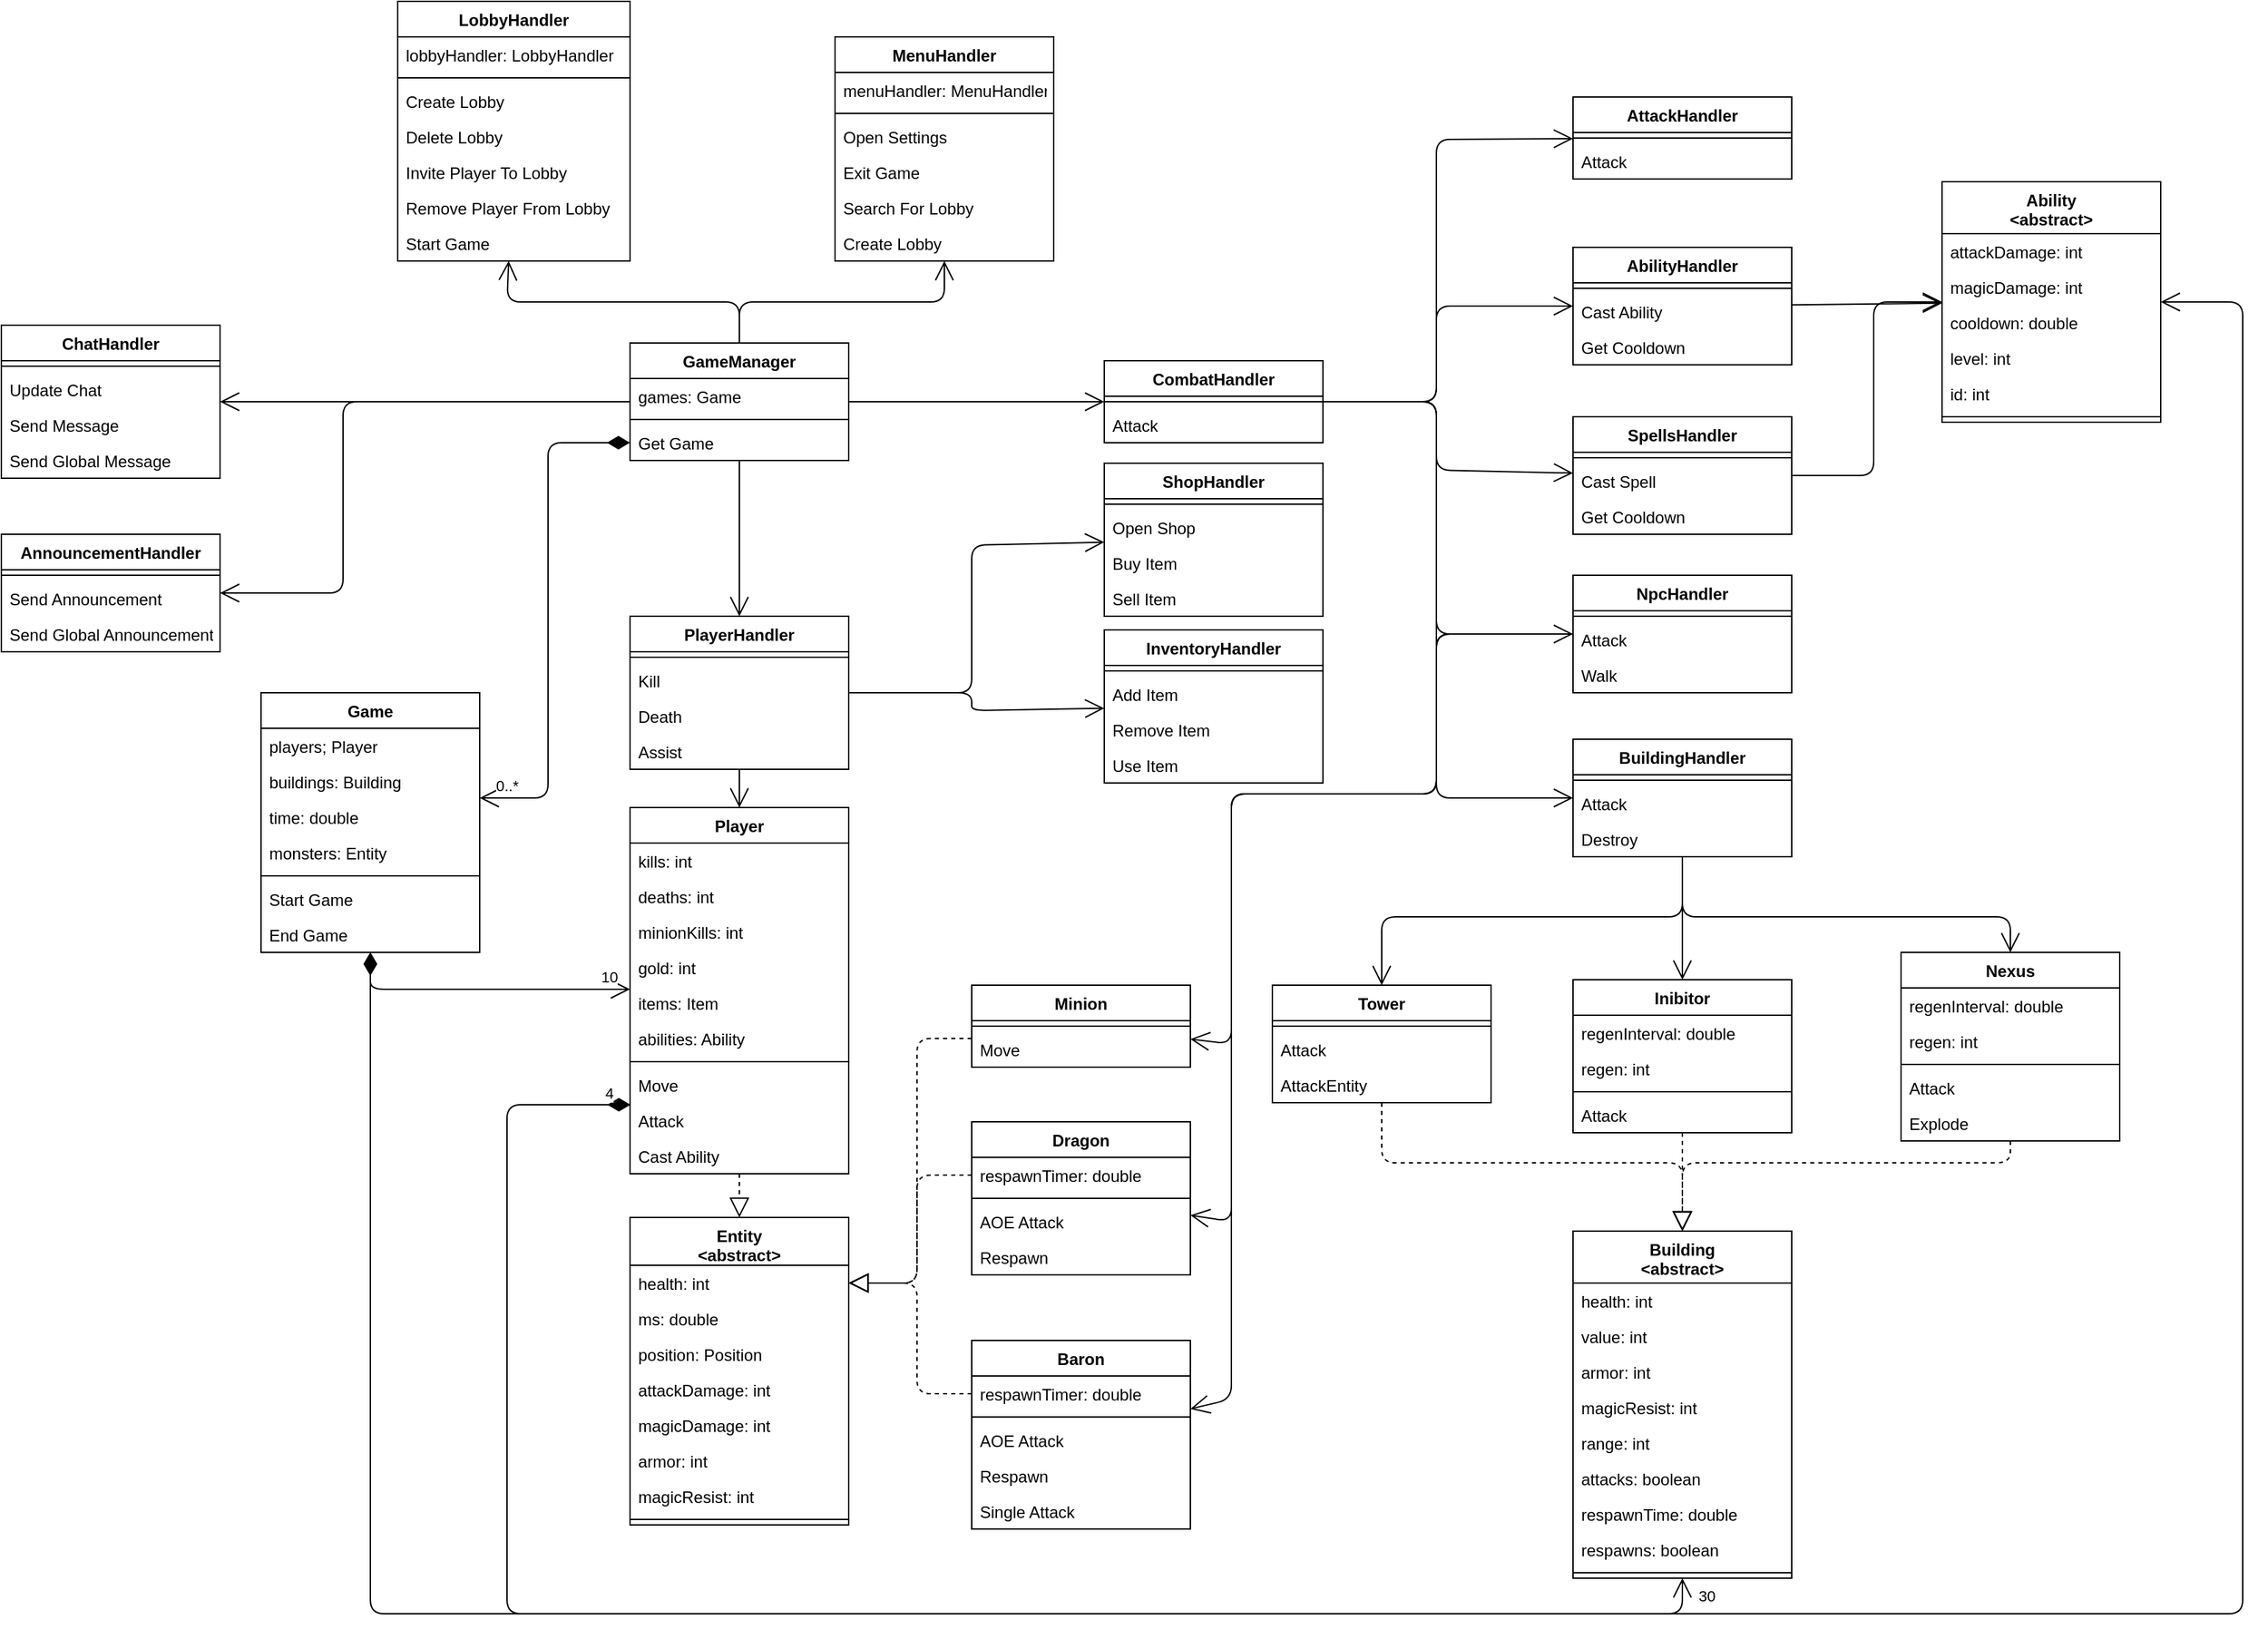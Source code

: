 <mxfile version="12.6.6" type="device"><diagram id="C5RBs43oDa-KdzZeNtuy" name="Page-1"><mxGraphModel dx="3201" dy="1134" grid="1" gridSize="10" guides="1" tooltips="1" connect="1" arrows="1" fold="1" page="1" pageScale="1" pageWidth="827" pageHeight="1169" math="0" shadow="0"><root><mxCell id="WIyWlLk6GJQsqaUBKTNV-0"/><mxCell id="WIyWlLk6GJQsqaUBKTNV-1" parent="WIyWlLk6GJQsqaUBKTNV-0"/><mxCell id="J7WDBluWr1MINAKMo-eq-5" value="ChatHandler" style="swimlane;fontStyle=1;align=center;verticalAlign=top;childLayout=stackLayout;horizontal=1;startSize=26;horizontalStack=0;resizeParent=1;resizeParentMax=0;resizeLast=0;collapsible=1;marginBottom=0;" vertex="1" parent="WIyWlLk6GJQsqaUBKTNV-1"><mxGeometry x="-140" y="677" width="160" height="112" as="geometry"/></mxCell><mxCell id="J7WDBluWr1MINAKMo-eq-7" value="" style="line;strokeWidth=1;fillColor=none;align=left;verticalAlign=middle;spacingTop=-1;spacingLeft=3;spacingRight=3;rotatable=0;labelPosition=right;points=[];portConstraint=eastwest;" vertex="1" parent="J7WDBluWr1MINAKMo-eq-5"><mxGeometry y="26" width="160" height="8" as="geometry"/></mxCell><mxCell id="J7WDBluWr1MINAKMo-eq-8" value="Update Chat" style="text;strokeColor=none;fillColor=none;align=left;verticalAlign=top;spacingLeft=4;spacingRight=4;overflow=hidden;rotatable=0;points=[[0,0.5],[1,0.5]];portConstraint=eastwest;" vertex="1" parent="J7WDBluWr1MINAKMo-eq-5"><mxGeometry y="34" width="160" height="26" as="geometry"/></mxCell><mxCell id="J7WDBluWr1MINAKMo-eq-15" value="Send Message" style="text;strokeColor=none;fillColor=none;align=left;verticalAlign=top;spacingLeft=4;spacingRight=4;overflow=hidden;rotatable=0;points=[[0,0.5],[1,0.5]];portConstraint=eastwest;" vertex="1" parent="J7WDBluWr1MINAKMo-eq-5"><mxGeometry y="60" width="160" height="26" as="geometry"/></mxCell><mxCell id="J7WDBluWr1MINAKMo-eq-16" value="Send Global Message" style="text;strokeColor=none;fillColor=none;align=left;verticalAlign=top;spacingLeft=4;spacingRight=4;overflow=hidden;rotatable=0;points=[[0,0.5],[1,0.5]];portConstraint=eastwest;" vertex="1" parent="J7WDBluWr1MINAKMo-eq-5"><mxGeometry y="86" width="160" height="26" as="geometry"/></mxCell><mxCell id="J7WDBluWr1MINAKMo-eq-9" value="GameManager&#10;" style="swimlane;fontStyle=1;align=center;verticalAlign=top;childLayout=stackLayout;horizontal=1;startSize=26;horizontalStack=0;resizeParent=1;resizeParentMax=0;resizeLast=0;collapsible=1;marginBottom=0;" vertex="1" parent="WIyWlLk6GJQsqaUBKTNV-1"><mxGeometry x="320" y="690" width="160" height="86" as="geometry"/></mxCell><mxCell id="J7WDBluWr1MINAKMo-eq-10" value="games: Game" style="text;strokeColor=none;fillColor=none;align=left;verticalAlign=top;spacingLeft=4;spacingRight=4;overflow=hidden;rotatable=0;points=[[0,0.5],[1,0.5]];portConstraint=eastwest;" vertex="1" parent="J7WDBluWr1MINAKMo-eq-9"><mxGeometry y="26" width="160" height="26" as="geometry"/></mxCell><mxCell id="J7WDBluWr1MINAKMo-eq-11" value="" style="line;strokeWidth=1;fillColor=none;align=left;verticalAlign=middle;spacingTop=-1;spacingLeft=3;spacingRight=3;rotatable=0;labelPosition=right;points=[];portConstraint=eastwest;" vertex="1" parent="J7WDBluWr1MINAKMo-eq-9"><mxGeometry y="52" width="160" height="8" as="geometry"/></mxCell><mxCell id="J7WDBluWr1MINAKMo-eq-12" value="Get Game" style="text;strokeColor=none;fillColor=none;align=left;verticalAlign=top;spacingLeft=4;spacingRight=4;overflow=hidden;rotatable=0;points=[[0,0.5],[1,0.5]];portConstraint=eastwest;" vertex="1" parent="J7WDBluWr1MINAKMo-eq-9"><mxGeometry y="60" width="160" height="26" as="geometry"/></mxCell><mxCell id="J7WDBluWr1MINAKMo-eq-21" value="AnnouncementHandler" style="swimlane;fontStyle=1;align=center;verticalAlign=top;childLayout=stackLayout;horizontal=1;startSize=26;horizontalStack=0;resizeParent=1;resizeParentMax=0;resizeLast=0;collapsible=1;marginBottom=0;" vertex="1" parent="WIyWlLk6GJQsqaUBKTNV-1"><mxGeometry x="-140" y="830" width="160" height="86" as="geometry"/></mxCell><mxCell id="J7WDBluWr1MINAKMo-eq-23" value="" style="line;strokeWidth=1;fillColor=none;align=left;verticalAlign=middle;spacingTop=-1;spacingLeft=3;spacingRight=3;rotatable=0;labelPosition=right;points=[];portConstraint=eastwest;" vertex="1" parent="J7WDBluWr1MINAKMo-eq-21"><mxGeometry y="26" width="160" height="8" as="geometry"/></mxCell><mxCell id="J7WDBluWr1MINAKMo-eq-24" value="Send Announcement" style="text;strokeColor=none;fillColor=none;align=left;verticalAlign=top;spacingLeft=4;spacingRight=4;overflow=hidden;rotatable=0;points=[[0,0.5],[1,0.5]];portConstraint=eastwest;" vertex="1" parent="J7WDBluWr1MINAKMo-eq-21"><mxGeometry y="34" width="160" height="26" as="geometry"/></mxCell><mxCell id="J7WDBluWr1MINAKMo-eq-26" value="Send Global Announcement" style="text;strokeColor=none;fillColor=none;align=left;verticalAlign=top;spacingLeft=4;spacingRight=4;overflow=hidden;rotatable=0;points=[[0,0.5],[1,0.5]];portConstraint=eastwest;" vertex="1" parent="J7WDBluWr1MINAKMo-eq-21"><mxGeometry y="60" width="160" height="26" as="geometry"/></mxCell><mxCell id="J7WDBluWr1MINAKMo-eq-28" value="PlayerHandler" style="swimlane;fontStyle=1;align=center;verticalAlign=top;childLayout=stackLayout;horizontal=1;startSize=26;horizontalStack=0;resizeParent=1;resizeParentMax=0;resizeLast=0;collapsible=1;marginBottom=0;" vertex="1" parent="WIyWlLk6GJQsqaUBKTNV-1"><mxGeometry x="320" y="890" width="160" height="112" as="geometry"/></mxCell><mxCell id="J7WDBluWr1MINAKMo-eq-30" value="" style="line;strokeWidth=1;fillColor=none;align=left;verticalAlign=middle;spacingTop=-1;spacingLeft=3;spacingRight=3;rotatable=0;labelPosition=right;points=[];portConstraint=eastwest;" vertex="1" parent="J7WDBluWr1MINAKMo-eq-28"><mxGeometry y="26" width="160" height="8" as="geometry"/></mxCell><mxCell id="J7WDBluWr1MINAKMo-eq-31" value="Kill" style="text;strokeColor=none;fillColor=none;align=left;verticalAlign=top;spacingLeft=4;spacingRight=4;overflow=hidden;rotatable=0;points=[[0,0.5],[1,0.5]];portConstraint=eastwest;" vertex="1" parent="J7WDBluWr1MINAKMo-eq-28"><mxGeometry y="34" width="160" height="26" as="geometry"/></mxCell><mxCell id="J7WDBluWr1MINAKMo-eq-201" value="Death" style="text;strokeColor=none;fillColor=none;align=left;verticalAlign=top;spacingLeft=4;spacingRight=4;overflow=hidden;rotatable=0;points=[[0,0.5],[1,0.5]];portConstraint=eastwest;" vertex="1" parent="J7WDBluWr1MINAKMo-eq-28"><mxGeometry y="60" width="160" height="26" as="geometry"/></mxCell><mxCell id="J7WDBluWr1MINAKMo-eq-203" value="Assist" style="text;strokeColor=none;fillColor=none;align=left;verticalAlign=top;spacingLeft=4;spacingRight=4;overflow=hidden;rotatable=0;points=[[0,0.5],[1,0.5]];portConstraint=eastwest;" vertex="1" parent="J7WDBluWr1MINAKMo-eq-28"><mxGeometry y="86" width="160" height="26" as="geometry"/></mxCell><mxCell id="J7WDBluWr1MINAKMo-eq-33" value="InventoryHandler" style="swimlane;fontStyle=1;align=center;verticalAlign=top;childLayout=stackLayout;horizontal=1;startSize=26;horizontalStack=0;resizeParent=1;resizeParentMax=0;resizeLast=0;collapsible=1;marginBottom=0;" vertex="1" parent="WIyWlLk6GJQsqaUBKTNV-1"><mxGeometry x="667" y="900" width="160" height="112" as="geometry"/></mxCell><mxCell id="J7WDBluWr1MINAKMo-eq-35" value="" style="line;strokeWidth=1;fillColor=none;align=left;verticalAlign=middle;spacingTop=-1;spacingLeft=3;spacingRight=3;rotatable=0;labelPosition=right;points=[];portConstraint=eastwest;" vertex="1" parent="J7WDBluWr1MINAKMo-eq-33"><mxGeometry y="26" width="160" height="8" as="geometry"/></mxCell><mxCell id="J7WDBluWr1MINAKMo-eq-36" value="Add Item" style="text;strokeColor=none;fillColor=none;align=left;verticalAlign=top;spacingLeft=4;spacingRight=4;overflow=hidden;rotatable=0;points=[[0,0.5],[1,0.5]];portConstraint=eastwest;" vertex="1" parent="J7WDBluWr1MINAKMo-eq-33"><mxGeometry y="34" width="160" height="26" as="geometry"/></mxCell><mxCell id="J7WDBluWr1MINAKMo-eq-260" value="Remove Item" style="text;strokeColor=none;fillColor=none;align=left;verticalAlign=top;spacingLeft=4;spacingRight=4;overflow=hidden;rotatable=0;points=[[0,0.5],[1,0.5]];portConstraint=eastwest;" vertex="1" parent="J7WDBluWr1MINAKMo-eq-33"><mxGeometry y="60" width="160" height="26" as="geometry"/></mxCell><mxCell id="J7WDBluWr1MINAKMo-eq-261" value="Use Item" style="text;strokeColor=none;fillColor=none;align=left;verticalAlign=top;spacingLeft=4;spacingRight=4;overflow=hidden;rotatable=0;points=[[0,0.5],[1,0.5]];portConstraint=eastwest;" vertex="1" parent="J7WDBluWr1MINAKMo-eq-33"><mxGeometry y="86" width="160" height="26" as="geometry"/></mxCell><mxCell id="J7WDBluWr1MINAKMo-eq-38" value="ShopHandler" style="swimlane;fontStyle=1;align=center;verticalAlign=top;childLayout=stackLayout;horizontal=1;startSize=26;horizontalStack=0;resizeParent=1;resizeParentMax=0;resizeLast=0;collapsible=1;marginBottom=0;" vertex="1" parent="WIyWlLk6GJQsqaUBKTNV-1"><mxGeometry x="667" y="778" width="160" height="112" as="geometry"/></mxCell><mxCell id="J7WDBluWr1MINAKMo-eq-40" value="" style="line;strokeWidth=1;fillColor=none;align=left;verticalAlign=middle;spacingTop=-1;spacingLeft=3;spacingRight=3;rotatable=0;labelPosition=right;points=[];portConstraint=eastwest;" vertex="1" parent="J7WDBluWr1MINAKMo-eq-38"><mxGeometry y="26" width="160" height="8" as="geometry"/></mxCell><mxCell id="J7WDBluWr1MINAKMo-eq-41" value="Open Shop" style="text;strokeColor=none;fillColor=none;align=left;verticalAlign=top;spacingLeft=4;spacingRight=4;overflow=hidden;rotatable=0;points=[[0,0.5],[1,0.5]];portConstraint=eastwest;" vertex="1" parent="J7WDBluWr1MINAKMo-eq-38"><mxGeometry y="34" width="160" height="26" as="geometry"/></mxCell><mxCell id="J7WDBluWr1MINAKMo-eq-258" value="Buy Item" style="text;strokeColor=none;fillColor=none;align=left;verticalAlign=top;spacingLeft=4;spacingRight=4;overflow=hidden;rotatable=0;points=[[0,0.5],[1,0.5]];portConstraint=eastwest;" vertex="1" parent="J7WDBluWr1MINAKMo-eq-38"><mxGeometry y="60" width="160" height="26" as="geometry"/></mxCell><mxCell id="J7WDBluWr1MINAKMo-eq-259" value="Sell Item" style="text;strokeColor=none;fillColor=none;align=left;verticalAlign=top;spacingLeft=4;spacingRight=4;overflow=hidden;rotatable=0;points=[[0,0.5],[1,0.5]];portConstraint=eastwest;" vertex="1" parent="J7WDBluWr1MINAKMo-eq-38"><mxGeometry y="86" width="160" height="26" as="geometry"/></mxCell><mxCell id="J7WDBluWr1MINAKMo-eq-44" value="CombatHandler&#10;" style="swimlane;fontStyle=1;align=center;verticalAlign=top;childLayout=stackLayout;horizontal=1;startSize=26;horizontalStack=0;resizeParent=1;resizeParentMax=0;resizeLast=0;collapsible=1;marginBottom=0;" vertex="1" parent="WIyWlLk6GJQsqaUBKTNV-1"><mxGeometry x="667" y="703" width="160" height="60" as="geometry"/></mxCell><mxCell id="J7WDBluWr1MINAKMo-eq-46" value="" style="line;strokeWidth=1;fillColor=none;align=left;verticalAlign=middle;spacingTop=-1;spacingLeft=3;spacingRight=3;rotatable=0;labelPosition=right;points=[];portConstraint=eastwest;" vertex="1" parent="J7WDBluWr1MINAKMo-eq-44"><mxGeometry y="26" width="160" height="8" as="geometry"/></mxCell><mxCell id="J7WDBluWr1MINAKMo-eq-47" value="Attack" style="text;strokeColor=none;fillColor=none;align=left;verticalAlign=top;spacingLeft=4;spacingRight=4;overflow=hidden;rotatable=0;points=[[0,0.5],[1,0.5]];portConstraint=eastwest;" vertex="1" parent="J7WDBluWr1MINAKMo-eq-44"><mxGeometry y="34" width="160" height="26" as="geometry"/></mxCell><mxCell id="J7WDBluWr1MINAKMo-eq-48" value="AttackHandler" style="swimlane;fontStyle=1;align=center;verticalAlign=top;childLayout=stackLayout;horizontal=1;startSize=26;horizontalStack=0;resizeParent=1;resizeParentMax=0;resizeLast=0;collapsible=1;marginBottom=0;" vertex="1" parent="WIyWlLk6GJQsqaUBKTNV-1"><mxGeometry x="1010" y="510" width="160" height="60" as="geometry"/></mxCell><mxCell id="J7WDBluWr1MINAKMo-eq-50" value="" style="line;strokeWidth=1;fillColor=none;align=left;verticalAlign=middle;spacingTop=-1;spacingLeft=3;spacingRight=3;rotatable=0;labelPosition=right;points=[];portConstraint=eastwest;" vertex="1" parent="J7WDBluWr1MINAKMo-eq-48"><mxGeometry y="26" width="160" height="8" as="geometry"/></mxCell><mxCell id="J7WDBluWr1MINAKMo-eq-51" value="Attack" style="text;strokeColor=none;fillColor=none;align=left;verticalAlign=top;spacingLeft=4;spacingRight=4;overflow=hidden;rotatable=0;points=[[0,0.5],[1,0.5]];portConstraint=eastwest;" vertex="1" parent="J7WDBluWr1MINAKMo-eq-48"><mxGeometry y="34" width="160" height="26" as="geometry"/></mxCell><mxCell id="J7WDBluWr1MINAKMo-eq-52" value="AbilityHandler" style="swimlane;fontStyle=1;align=center;verticalAlign=top;childLayout=stackLayout;horizontal=1;startSize=26;horizontalStack=0;resizeParent=1;resizeParentMax=0;resizeLast=0;collapsible=1;marginBottom=0;" vertex="1" parent="WIyWlLk6GJQsqaUBKTNV-1"><mxGeometry x="1010" y="620" width="160" height="86" as="geometry"/></mxCell><mxCell id="J7WDBluWr1MINAKMo-eq-54" value="" style="line;strokeWidth=1;fillColor=none;align=left;verticalAlign=middle;spacingTop=-1;spacingLeft=3;spacingRight=3;rotatable=0;labelPosition=right;points=[];portConstraint=eastwest;" vertex="1" parent="J7WDBluWr1MINAKMo-eq-52"><mxGeometry y="26" width="160" height="8" as="geometry"/></mxCell><mxCell id="J7WDBluWr1MINAKMo-eq-55" value="Cast Ability" style="text;strokeColor=none;fillColor=none;align=left;verticalAlign=top;spacingLeft=4;spacingRight=4;overflow=hidden;rotatable=0;points=[[0,0.5],[1,0.5]];portConstraint=eastwest;" vertex="1" parent="J7WDBluWr1MINAKMo-eq-52"><mxGeometry y="34" width="160" height="26" as="geometry"/></mxCell><mxCell id="J7WDBluWr1MINAKMo-eq-246" value="Get Cooldown" style="text;strokeColor=none;fillColor=none;align=left;verticalAlign=top;spacingLeft=4;spacingRight=4;overflow=hidden;rotatable=0;points=[[0,0.5],[1,0.5]];portConstraint=eastwest;" vertex="1" parent="J7WDBluWr1MINAKMo-eq-52"><mxGeometry y="60" width="160" height="26" as="geometry"/></mxCell><mxCell id="J7WDBluWr1MINAKMo-eq-56" value="SpellsHandler" style="swimlane;fontStyle=1;align=center;verticalAlign=top;childLayout=stackLayout;horizontal=1;startSize=26;horizontalStack=0;resizeParent=1;resizeParentMax=0;resizeLast=0;collapsible=1;marginBottom=0;" vertex="1" parent="WIyWlLk6GJQsqaUBKTNV-1"><mxGeometry x="1010" y="744" width="160" height="86" as="geometry"/></mxCell><mxCell id="J7WDBluWr1MINAKMo-eq-58" value="" style="line;strokeWidth=1;fillColor=none;align=left;verticalAlign=middle;spacingTop=-1;spacingLeft=3;spacingRight=3;rotatable=0;labelPosition=right;points=[];portConstraint=eastwest;" vertex="1" parent="J7WDBluWr1MINAKMo-eq-56"><mxGeometry y="26" width="160" height="8" as="geometry"/></mxCell><mxCell id="J7WDBluWr1MINAKMo-eq-59" value="Cast Spell" style="text;strokeColor=none;fillColor=none;align=left;verticalAlign=top;spacingLeft=4;spacingRight=4;overflow=hidden;rotatable=0;points=[[0,0.5],[1,0.5]];portConstraint=eastwest;" vertex="1" parent="J7WDBluWr1MINAKMo-eq-56"><mxGeometry y="34" width="160" height="26" as="geometry"/></mxCell><mxCell id="J7WDBluWr1MINAKMo-eq-247" value="Get Cooldown" style="text;strokeColor=none;fillColor=none;align=left;verticalAlign=top;spacingLeft=4;spacingRight=4;overflow=hidden;rotatable=0;points=[[0,0.5],[1,0.5]];portConstraint=eastwest;" vertex="1" parent="J7WDBluWr1MINAKMo-eq-56"><mxGeometry y="60" width="160" height="26" as="geometry"/></mxCell><mxCell id="J7WDBluWr1MINAKMo-eq-60" value="NpcHandler" style="swimlane;fontStyle=1;align=center;verticalAlign=top;childLayout=stackLayout;horizontal=1;startSize=26;horizontalStack=0;resizeParent=1;resizeParentMax=0;resizeLast=0;collapsible=1;marginBottom=0;" vertex="1" parent="WIyWlLk6GJQsqaUBKTNV-1"><mxGeometry x="1010" y="860" width="160" height="86" as="geometry"/></mxCell><mxCell id="J7WDBluWr1MINAKMo-eq-62" value="" style="line;strokeWidth=1;fillColor=none;align=left;verticalAlign=middle;spacingTop=-1;spacingLeft=3;spacingRight=3;rotatable=0;labelPosition=right;points=[];portConstraint=eastwest;" vertex="1" parent="J7WDBluWr1MINAKMo-eq-60"><mxGeometry y="26" width="160" height="8" as="geometry"/></mxCell><mxCell id="J7WDBluWr1MINAKMo-eq-63" value="Attack" style="text;strokeColor=none;fillColor=none;align=left;verticalAlign=top;spacingLeft=4;spacingRight=4;overflow=hidden;rotatable=0;points=[[0,0.5],[1,0.5]];portConstraint=eastwest;" vertex="1" parent="J7WDBluWr1MINAKMo-eq-60"><mxGeometry y="34" width="160" height="26" as="geometry"/></mxCell><mxCell id="J7WDBluWr1MINAKMo-eq-248" value="Walk" style="text;strokeColor=none;fillColor=none;align=left;verticalAlign=top;spacingLeft=4;spacingRight=4;overflow=hidden;rotatable=0;points=[[0,0.5],[1,0.5]];portConstraint=eastwest;" vertex="1" parent="J7WDBluWr1MINAKMo-eq-60"><mxGeometry y="60" width="160" height="26" as="geometry"/></mxCell><mxCell id="J7WDBluWr1MINAKMo-eq-64" value="BuildingHandler" style="swimlane;fontStyle=1;align=center;verticalAlign=top;childLayout=stackLayout;horizontal=1;startSize=26;horizontalStack=0;resizeParent=1;resizeParentMax=0;resizeLast=0;collapsible=1;marginBottom=0;" vertex="1" parent="WIyWlLk6GJQsqaUBKTNV-1"><mxGeometry x="1010" y="980" width="160" height="86" as="geometry"/></mxCell><mxCell id="J7WDBluWr1MINAKMo-eq-66" value="" style="line;strokeWidth=1;fillColor=none;align=left;verticalAlign=middle;spacingTop=-1;spacingLeft=3;spacingRight=3;rotatable=0;labelPosition=right;points=[];portConstraint=eastwest;" vertex="1" parent="J7WDBluWr1MINAKMo-eq-64"><mxGeometry y="26" width="160" height="8" as="geometry"/></mxCell><mxCell id="J7WDBluWr1MINAKMo-eq-67" value="Attack" style="text;strokeColor=none;fillColor=none;align=left;verticalAlign=top;spacingLeft=4;spacingRight=4;overflow=hidden;rotatable=0;points=[[0,0.5],[1,0.5]];portConstraint=eastwest;" vertex="1" parent="J7WDBluWr1MINAKMo-eq-64"><mxGeometry y="34" width="160" height="26" as="geometry"/></mxCell><mxCell id="J7WDBluWr1MINAKMo-eq-249" value="Destroy" style="text;strokeColor=none;fillColor=none;align=left;verticalAlign=top;spacingLeft=4;spacingRight=4;overflow=hidden;rotatable=0;points=[[0,0.5],[1,0.5]];portConstraint=eastwest;" vertex="1" parent="J7WDBluWr1MINAKMo-eq-64"><mxGeometry y="60" width="160" height="26" as="geometry"/></mxCell><mxCell id="J7WDBluWr1MINAKMo-eq-73" value="LobbyHandler" style="swimlane;fontStyle=1;align=center;verticalAlign=top;childLayout=stackLayout;horizontal=1;startSize=26;horizontalStack=0;resizeParent=1;resizeParentMax=0;resizeLast=0;collapsible=1;marginBottom=0;" vertex="1" parent="WIyWlLk6GJQsqaUBKTNV-1"><mxGeometry x="150" y="440" width="170" height="190" as="geometry"/></mxCell><mxCell id="J7WDBluWr1MINAKMo-eq-163" value="lobbyHandler: LobbyHandler" style="text;strokeColor=none;fillColor=none;align=left;verticalAlign=top;spacingLeft=4;spacingRight=4;overflow=hidden;rotatable=0;points=[[0,0.5],[1,0.5]];portConstraint=eastwest;" vertex="1" parent="J7WDBluWr1MINAKMo-eq-73"><mxGeometry y="26" width="170" height="26" as="geometry"/></mxCell><mxCell id="J7WDBluWr1MINAKMo-eq-75" value="" style="line;strokeWidth=1;fillColor=none;align=left;verticalAlign=middle;spacingTop=-1;spacingLeft=3;spacingRight=3;rotatable=0;labelPosition=right;points=[];portConstraint=eastwest;" vertex="1" parent="J7WDBluWr1MINAKMo-eq-73"><mxGeometry y="52" width="170" height="8" as="geometry"/></mxCell><mxCell id="J7WDBluWr1MINAKMo-eq-76" value="Create Lobby" style="text;strokeColor=none;fillColor=none;align=left;verticalAlign=top;spacingLeft=4;spacingRight=4;overflow=hidden;rotatable=0;points=[[0,0.5],[1,0.5]];portConstraint=eastwest;" vertex="1" parent="J7WDBluWr1MINAKMo-eq-73"><mxGeometry y="60" width="170" height="26" as="geometry"/></mxCell><mxCell id="J7WDBluWr1MINAKMo-eq-157" value="Delete Lobby" style="text;strokeColor=none;fillColor=none;align=left;verticalAlign=top;spacingLeft=4;spacingRight=4;overflow=hidden;rotatable=0;points=[[0,0.5],[1,0.5]];portConstraint=eastwest;" vertex="1" parent="J7WDBluWr1MINAKMo-eq-73"><mxGeometry y="86" width="170" height="26" as="geometry"/></mxCell><mxCell id="J7WDBluWr1MINAKMo-eq-158" value="Invite Player To Lobby" style="text;strokeColor=none;fillColor=none;align=left;verticalAlign=top;spacingLeft=4;spacingRight=4;overflow=hidden;rotatable=0;points=[[0,0.5],[1,0.5]];portConstraint=eastwest;" vertex="1" parent="J7WDBluWr1MINAKMo-eq-73"><mxGeometry y="112" width="170" height="26" as="geometry"/></mxCell><mxCell id="J7WDBluWr1MINAKMo-eq-159" value="Remove Player From Lobby" style="text;strokeColor=none;fillColor=none;align=left;verticalAlign=top;spacingLeft=4;spacingRight=4;overflow=hidden;rotatable=0;points=[[0,0.5],[1,0.5]];portConstraint=eastwest;" vertex="1" parent="J7WDBluWr1MINAKMo-eq-73"><mxGeometry y="138" width="170" height="26" as="geometry"/></mxCell><mxCell id="J7WDBluWr1MINAKMo-eq-160" value="Start Game" style="text;strokeColor=none;fillColor=none;align=left;verticalAlign=top;spacingLeft=4;spacingRight=4;overflow=hidden;rotatable=0;points=[[0,0.5],[1,0.5]];portConstraint=eastwest;" vertex="1" parent="J7WDBluWr1MINAKMo-eq-73"><mxGeometry y="164" width="170" height="26" as="geometry"/></mxCell><mxCell id="J7WDBluWr1MINAKMo-eq-77" value="MenuHandler" style="swimlane;fontStyle=1;align=center;verticalAlign=top;childLayout=stackLayout;horizontal=1;startSize=26;horizontalStack=0;resizeParent=1;resizeParentMax=0;resizeLast=0;collapsible=1;marginBottom=0;" vertex="1" parent="WIyWlLk6GJQsqaUBKTNV-1"><mxGeometry x="470" y="466" width="160" height="164" as="geometry"/></mxCell><mxCell id="J7WDBluWr1MINAKMo-eq-164" value="menuHandler: MenuHandler" style="text;strokeColor=none;fillColor=none;align=left;verticalAlign=top;spacingLeft=4;spacingRight=4;overflow=hidden;rotatable=0;points=[[0,0.5],[1,0.5]];portConstraint=eastwest;" vertex="1" parent="J7WDBluWr1MINAKMo-eq-77"><mxGeometry y="26" width="160" height="26" as="geometry"/></mxCell><mxCell id="J7WDBluWr1MINAKMo-eq-79" value="" style="line;strokeWidth=1;fillColor=none;align=left;verticalAlign=middle;spacingTop=-1;spacingLeft=3;spacingRight=3;rotatable=0;labelPosition=right;points=[];portConstraint=eastwest;" vertex="1" parent="J7WDBluWr1MINAKMo-eq-77"><mxGeometry y="52" width="160" height="8" as="geometry"/></mxCell><mxCell id="J7WDBluWr1MINAKMo-eq-165" value="Open Settings" style="text;strokeColor=none;fillColor=none;align=left;verticalAlign=top;spacingLeft=4;spacingRight=4;overflow=hidden;rotatable=0;points=[[0,0.5],[1,0.5]];portConstraint=eastwest;" vertex="1" parent="J7WDBluWr1MINAKMo-eq-77"><mxGeometry y="60" width="160" height="26" as="geometry"/></mxCell><mxCell id="J7WDBluWr1MINAKMo-eq-166" value="Exit Game" style="text;strokeColor=none;fillColor=none;align=left;verticalAlign=top;spacingLeft=4;spacingRight=4;overflow=hidden;rotatable=0;points=[[0,0.5],[1,0.5]];portConstraint=eastwest;" vertex="1" parent="J7WDBluWr1MINAKMo-eq-77"><mxGeometry y="86" width="160" height="26" as="geometry"/></mxCell><mxCell id="J7WDBluWr1MINAKMo-eq-167" value="Search For Lobby" style="text;strokeColor=none;fillColor=none;align=left;verticalAlign=top;spacingLeft=4;spacingRight=4;overflow=hidden;rotatable=0;points=[[0,0.5],[1,0.5]];portConstraint=eastwest;" vertex="1" parent="J7WDBluWr1MINAKMo-eq-77"><mxGeometry y="112" width="160" height="26" as="geometry"/></mxCell><mxCell id="J7WDBluWr1MINAKMo-eq-80" value="Create Lobby" style="text;strokeColor=none;fillColor=none;align=left;verticalAlign=top;spacingLeft=4;spacingRight=4;overflow=hidden;rotatable=0;points=[[0,0.5],[1,0.5]];portConstraint=eastwest;" vertex="1" parent="J7WDBluWr1MINAKMo-eq-77"><mxGeometry y="138" width="160" height="26" as="geometry"/></mxCell><mxCell id="J7WDBluWr1MINAKMo-eq-83" value="Player" style="swimlane;fontStyle=1;align=center;verticalAlign=top;childLayout=stackLayout;horizontal=1;startSize=26;horizontalStack=0;resizeParent=1;resizeParentMax=0;resizeLast=0;collapsible=1;marginBottom=0;" vertex="1" parent="WIyWlLk6GJQsqaUBKTNV-1"><mxGeometry x="320" y="1030" width="160" height="268" as="geometry"/></mxCell><mxCell id="J7WDBluWr1MINAKMo-eq-84" value="kills: int" style="text;strokeColor=none;fillColor=none;align=left;verticalAlign=top;spacingLeft=4;spacingRight=4;overflow=hidden;rotatable=0;points=[[0,0.5],[1,0.5]];portConstraint=eastwest;" vertex="1" parent="J7WDBluWr1MINAKMo-eq-83"><mxGeometry y="26" width="160" height="26" as="geometry"/></mxCell><mxCell id="J7WDBluWr1MINAKMo-eq-196" value="deaths: int" style="text;strokeColor=none;fillColor=none;align=left;verticalAlign=top;spacingLeft=4;spacingRight=4;overflow=hidden;rotatable=0;points=[[0,0.5],[1,0.5]];portConstraint=eastwest;" vertex="1" parent="J7WDBluWr1MINAKMo-eq-83"><mxGeometry y="52" width="160" height="26" as="geometry"/></mxCell><mxCell id="J7WDBluWr1MINAKMo-eq-197" value="minionKills: int" style="text;strokeColor=none;fillColor=none;align=left;verticalAlign=top;spacingLeft=4;spacingRight=4;overflow=hidden;rotatable=0;points=[[0,0.5],[1,0.5]];portConstraint=eastwest;" vertex="1" parent="J7WDBluWr1MINAKMo-eq-83"><mxGeometry y="78" width="160" height="26" as="geometry"/></mxCell><mxCell id="J7WDBluWr1MINAKMo-eq-198" value="gold: int" style="text;strokeColor=none;fillColor=none;align=left;verticalAlign=top;spacingLeft=4;spacingRight=4;overflow=hidden;rotatable=0;points=[[0,0.5],[1,0.5]];portConstraint=eastwest;" vertex="1" parent="J7WDBluWr1MINAKMo-eq-83"><mxGeometry y="104" width="160" height="26" as="geometry"/></mxCell><mxCell id="J7WDBluWr1MINAKMo-eq-200" value="items: Item" style="text;strokeColor=none;fillColor=none;align=left;verticalAlign=top;spacingLeft=4;spacingRight=4;overflow=hidden;rotatable=0;points=[[0,0.5],[1,0.5]];portConstraint=eastwest;" vertex="1" parent="J7WDBluWr1MINAKMo-eq-83"><mxGeometry y="130" width="160" height="26" as="geometry"/></mxCell><mxCell id="J7WDBluWr1MINAKMo-eq-210" value="abilities: Ability" style="text;strokeColor=none;fillColor=none;align=left;verticalAlign=top;spacingLeft=4;spacingRight=4;overflow=hidden;rotatable=0;points=[[0,0.5],[1,0.5]];portConstraint=eastwest;" vertex="1" parent="J7WDBluWr1MINAKMo-eq-83"><mxGeometry y="156" width="160" height="26" as="geometry"/></mxCell><mxCell id="J7WDBluWr1MINAKMo-eq-85" value="" style="line;strokeWidth=1;fillColor=none;align=left;verticalAlign=middle;spacingTop=-1;spacingLeft=3;spacingRight=3;rotatable=0;labelPosition=right;points=[];portConstraint=eastwest;" vertex="1" parent="J7WDBluWr1MINAKMo-eq-83"><mxGeometry y="182" width="160" height="8" as="geometry"/></mxCell><mxCell id="J7WDBluWr1MINAKMo-eq-218" value="Move" style="text;strokeColor=none;fillColor=none;align=left;verticalAlign=top;spacingLeft=4;spacingRight=4;overflow=hidden;rotatable=0;points=[[0,0.5],[1,0.5]];portConstraint=eastwest;" vertex="1" parent="J7WDBluWr1MINAKMo-eq-83"><mxGeometry y="190" width="160" height="26" as="geometry"/></mxCell><mxCell id="J7WDBluWr1MINAKMo-eq-86" value="Attack" style="text;strokeColor=none;fillColor=none;align=left;verticalAlign=top;spacingLeft=4;spacingRight=4;overflow=hidden;rotatable=0;points=[[0,0.5],[1,0.5]];portConstraint=eastwest;" vertex="1" parent="J7WDBluWr1MINAKMo-eq-83"><mxGeometry y="216" width="160" height="26" as="geometry"/></mxCell><mxCell id="J7WDBluWr1MINAKMo-eq-266" value="Cast Ability&#10;" style="text;strokeColor=none;fillColor=none;align=left;verticalAlign=top;spacingLeft=4;spacingRight=4;overflow=hidden;rotatable=0;points=[[0,0.5],[1,0.5]];portConstraint=eastwest;" vertex="1" parent="J7WDBluWr1MINAKMo-eq-83"><mxGeometry y="242" width="160" height="26" as="geometry"/></mxCell><mxCell id="J7WDBluWr1MINAKMo-eq-87" value="Entity&#10;&lt;abstract&gt;" style="swimlane;fontStyle=1;align=center;verticalAlign=top;childLayout=stackLayout;horizontal=1;startSize=35;horizontalStack=0;resizeParent=1;resizeParentMax=0;resizeLast=0;collapsible=1;marginBottom=0;" vertex="1" parent="WIyWlLk6GJQsqaUBKTNV-1"><mxGeometry x="320" y="1330" width="160" height="225" as="geometry"/></mxCell><mxCell id="J7WDBluWr1MINAKMo-eq-88" value="health: int" style="text;strokeColor=none;fillColor=none;align=left;verticalAlign=top;spacingLeft=4;spacingRight=4;overflow=hidden;rotatable=0;points=[[0,0.5],[1,0.5]];portConstraint=eastwest;" vertex="1" parent="J7WDBluWr1MINAKMo-eq-87"><mxGeometry y="35" width="160" height="26" as="geometry"/></mxCell><mxCell id="J7WDBluWr1MINAKMo-eq-199" value="ms: double" style="text;strokeColor=none;fillColor=none;align=left;verticalAlign=top;spacingLeft=4;spacingRight=4;overflow=hidden;rotatable=0;points=[[0,0.5],[1,0.5]];portConstraint=eastwest;" vertex="1" parent="J7WDBluWr1MINAKMo-eq-87"><mxGeometry y="61" width="160" height="26" as="geometry"/></mxCell><mxCell id="J7WDBluWr1MINAKMo-eq-205" value="position: Position" style="text;strokeColor=none;fillColor=none;align=left;verticalAlign=top;spacingLeft=4;spacingRight=4;overflow=hidden;rotatable=0;points=[[0,0.5],[1,0.5]];portConstraint=eastwest;" vertex="1" parent="J7WDBluWr1MINAKMo-eq-87"><mxGeometry y="87" width="160" height="26" as="geometry"/></mxCell><mxCell id="J7WDBluWr1MINAKMo-eq-206" value="attackDamage: int" style="text;strokeColor=none;fillColor=none;align=left;verticalAlign=top;spacingLeft=4;spacingRight=4;overflow=hidden;rotatable=0;points=[[0,0.5],[1,0.5]];portConstraint=eastwest;" vertex="1" parent="J7WDBluWr1MINAKMo-eq-87"><mxGeometry y="113" width="160" height="26" as="geometry"/></mxCell><mxCell id="J7WDBluWr1MINAKMo-eq-207" value="magicDamage: int" style="text;strokeColor=none;fillColor=none;align=left;verticalAlign=top;spacingLeft=4;spacingRight=4;overflow=hidden;rotatable=0;points=[[0,0.5],[1,0.5]];portConstraint=eastwest;" vertex="1" parent="J7WDBluWr1MINAKMo-eq-87"><mxGeometry y="139" width="160" height="26" as="geometry"/></mxCell><mxCell id="J7WDBluWr1MINAKMo-eq-208" value="armor: int" style="text;strokeColor=none;fillColor=none;align=left;verticalAlign=top;spacingLeft=4;spacingRight=4;overflow=hidden;rotatable=0;points=[[0,0.5],[1,0.5]];portConstraint=eastwest;" vertex="1" parent="J7WDBluWr1MINAKMo-eq-87"><mxGeometry y="165" width="160" height="26" as="geometry"/></mxCell><mxCell id="J7WDBluWr1MINAKMo-eq-209" value="magicResist: int" style="text;strokeColor=none;fillColor=none;align=left;verticalAlign=top;spacingLeft=4;spacingRight=4;overflow=hidden;rotatable=0;points=[[0,0.5],[1,0.5]];portConstraint=eastwest;" vertex="1" parent="J7WDBluWr1MINAKMo-eq-87"><mxGeometry y="191" width="160" height="26" as="geometry"/></mxCell><mxCell id="J7WDBluWr1MINAKMo-eq-89" value="" style="line;strokeWidth=1;fillColor=none;align=left;verticalAlign=middle;spacingTop=-1;spacingLeft=3;spacingRight=3;rotatable=0;labelPosition=right;points=[];portConstraint=eastwest;" vertex="1" parent="J7WDBluWr1MINAKMo-eq-87"><mxGeometry y="217" width="160" height="8" as="geometry"/></mxCell><mxCell id="J7WDBluWr1MINAKMo-eq-93" value="" style="endArrow=block;dashed=1;endFill=0;endSize=12;html=1;entryX=0.5;entryY=0;entryDx=0;entryDy=0;" edge="1" parent="WIyWlLk6GJQsqaUBKTNV-1" source="J7WDBluWr1MINAKMo-eq-83" target="J7WDBluWr1MINAKMo-eq-87"><mxGeometry width="160" relative="1" as="geometry"><mxPoint x="-140" y="1430" as="sourcePoint"/><mxPoint x="450" y="1260" as="targetPoint"/></mxGeometry></mxCell><mxCell id="J7WDBluWr1MINAKMo-eq-96" value="Building&#10;&lt;abstract&gt;" style="swimlane;fontStyle=1;align=center;verticalAlign=top;childLayout=stackLayout;horizontal=1;startSize=38;horizontalStack=0;resizeParent=1;resizeParentMax=0;resizeLast=0;collapsible=1;marginBottom=0;" vertex="1" parent="WIyWlLk6GJQsqaUBKTNV-1"><mxGeometry x="1010" y="1340" width="160" height="254" as="geometry"/></mxCell><mxCell id="J7WDBluWr1MINAKMo-eq-97" value="health: int" style="text;strokeColor=none;fillColor=none;align=left;verticalAlign=top;spacingLeft=4;spacingRight=4;overflow=hidden;rotatable=0;points=[[0,0.5],[1,0.5]];portConstraint=eastwest;" vertex="1" parent="J7WDBluWr1MINAKMo-eq-96"><mxGeometry y="38" width="160" height="26" as="geometry"/></mxCell><mxCell id="J7WDBluWr1MINAKMo-eq-250" value="value: int" style="text;strokeColor=none;fillColor=none;align=left;verticalAlign=top;spacingLeft=4;spacingRight=4;overflow=hidden;rotatable=0;points=[[0,0.5],[1,0.5]];portConstraint=eastwest;" vertex="1" parent="J7WDBluWr1MINAKMo-eq-96"><mxGeometry y="64" width="160" height="26" as="geometry"/></mxCell><mxCell id="J7WDBluWr1MINAKMo-eq-251" value="armor: int" style="text;strokeColor=none;fillColor=none;align=left;verticalAlign=top;spacingLeft=4;spacingRight=4;overflow=hidden;rotatable=0;points=[[0,0.5],[1,0.5]];portConstraint=eastwest;" vertex="1" parent="J7WDBluWr1MINAKMo-eq-96"><mxGeometry y="90" width="160" height="26" as="geometry"/></mxCell><mxCell id="J7WDBluWr1MINAKMo-eq-252" value="magicResist: int" style="text;strokeColor=none;fillColor=none;align=left;verticalAlign=top;spacingLeft=4;spacingRight=4;overflow=hidden;rotatable=0;points=[[0,0.5],[1,0.5]];portConstraint=eastwest;" vertex="1" parent="J7WDBluWr1MINAKMo-eq-96"><mxGeometry y="116" width="160" height="26" as="geometry"/></mxCell><mxCell id="J7WDBluWr1MINAKMo-eq-253" value="range: int" style="text;strokeColor=none;fillColor=none;align=left;verticalAlign=top;spacingLeft=4;spacingRight=4;overflow=hidden;rotatable=0;points=[[0,0.5],[1,0.5]];portConstraint=eastwest;" vertex="1" parent="J7WDBluWr1MINAKMo-eq-96"><mxGeometry y="142" width="160" height="26" as="geometry"/></mxCell><mxCell id="J7WDBluWr1MINAKMo-eq-254" value="attacks: boolean" style="text;strokeColor=none;fillColor=none;align=left;verticalAlign=top;spacingLeft=4;spacingRight=4;overflow=hidden;rotatable=0;points=[[0,0.5],[1,0.5]];portConstraint=eastwest;" vertex="1" parent="J7WDBluWr1MINAKMo-eq-96"><mxGeometry y="168" width="160" height="26" as="geometry"/></mxCell><mxCell id="J7WDBluWr1MINAKMo-eq-256" value="respawnTime: double" style="text;strokeColor=none;fillColor=none;align=left;verticalAlign=top;spacingLeft=4;spacingRight=4;overflow=hidden;rotatable=0;points=[[0,0.5],[1,0.5]];portConstraint=eastwest;" vertex="1" parent="J7WDBluWr1MINAKMo-eq-96"><mxGeometry y="194" width="160" height="26" as="geometry"/></mxCell><mxCell id="J7WDBluWr1MINAKMo-eq-255" value="respawns: boolean" style="text;strokeColor=none;fillColor=none;align=left;verticalAlign=top;spacingLeft=4;spacingRight=4;overflow=hidden;rotatable=0;points=[[0,0.5],[1,0.5]];portConstraint=eastwest;" vertex="1" parent="J7WDBluWr1MINAKMo-eq-96"><mxGeometry y="220" width="160" height="26" as="geometry"/></mxCell><mxCell id="J7WDBluWr1MINAKMo-eq-98" value="" style="line;strokeWidth=1;fillColor=none;align=left;verticalAlign=middle;spacingTop=-1;spacingLeft=3;spacingRight=3;rotatable=0;labelPosition=right;points=[];portConstraint=eastwest;" vertex="1" parent="J7WDBluWr1MINAKMo-eq-96"><mxGeometry y="246" width="160" height="8" as="geometry"/></mxCell><mxCell id="J7WDBluWr1MINAKMo-eq-100" value="Tower" style="swimlane;fontStyle=1;align=center;verticalAlign=top;childLayout=stackLayout;horizontal=1;startSize=26;horizontalStack=0;resizeParent=1;resizeParentMax=0;resizeLast=0;collapsible=1;marginBottom=0;" vertex="1" parent="WIyWlLk6GJQsqaUBKTNV-1"><mxGeometry x="790" y="1160" width="160" height="86" as="geometry"/></mxCell><mxCell id="J7WDBluWr1MINAKMo-eq-102" value="" style="line;strokeWidth=1;fillColor=none;align=left;verticalAlign=middle;spacingTop=-1;spacingLeft=3;spacingRight=3;rotatable=0;labelPosition=right;points=[];portConstraint=eastwest;" vertex="1" parent="J7WDBluWr1MINAKMo-eq-100"><mxGeometry y="26" width="160" height="8" as="geometry"/></mxCell><mxCell id="J7WDBluWr1MINAKMo-eq-103" value="Attack" style="text;strokeColor=none;fillColor=none;align=left;verticalAlign=top;spacingLeft=4;spacingRight=4;overflow=hidden;rotatable=0;points=[[0,0.5],[1,0.5]];portConstraint=eastwest;" vertex="1" parent="J7WDBluWr1MINAKMo-eq-100"><mxGeometry y="34" width="160" height="26" as="geometry"/></mxCell><mxCell id="J7WDBluWr1MINAKMo-eq-269" value="AttackEntity" style="text;strokeColor=none;fillColor=none;align=left;verticalAlign=top;spacingLeft=4;spacingRight=4;overflow=hidden;rotatable=0;points=[[0,0.5],[1,0.5]];portConstraint=eastwest;" vertex="1" parent="J7WDBluWr1MINAKMo-eq-100"><mxGeometry y="60" width="160" height="26" as="geometry"/></mxCell><mxCell id="J7WDBluWr1MINAKMo-eq-104" value="Inibitor" style="swimlane;fontStyle=1;align=center;verticalAlign=top;childLayout=stackLayout;horizontal=1;startSize=26;horizontalStack=0;resizeParent=1;resizeParentMax=0;resizeLast=0;collapsible=1;marginBottom=0;" vertex="1" parent="WIyWlLk6GJQsqaUBKTNV-1"><mxGeometry x="1010" y="1156" width="160" height="112" as="geometry"/></mxCell><mxCell id="J7WDBluWr1MINAKMo-eq-105" value="regenInterval: double" style="text;strokeColor=none;fillColor=none;align=left;verticalAlign=top;spacingLeft=4;spacingRight=4;overflow=hidden;rotatable=0;points=[[0,0.5],[1,0.5]];portConstraint=eastwest;" vertex="1" parent="J7WDBluWr1MINAKMo-eq-104"><mxGeometry y="26" width="160" height="26" as="geometry"/></mxCell><mxCell id="J7WDBluWr1MINAKMo-eq-268" value="regen: int" style="text;strokeColor=none;fillColor=none;align=left;verticalAlign=top;spacingLeft=4;spacingRight=4;overflow=hidden;rotatable=0;points=[[0,0.5],[1,0.5]];portConstraint=eastwest;" vertex="1" parent="J7WDBluWr1MINAKMo-eq-104"><mxGeometry y="52" width="160" height="26" as="geometry"/></mxCell><mxCell id="J7WDBluWr1MINAKMo-eq-106" value="" style="line;strokeWidth=1;fillColor=none;align=left;verticalAlign=middle;spacingTop=-1;spacingLeft=3;spacingRight=3;rotatable=0;labelPosition=right;points=[];portConstraint=eastwest;" vertex="1" parent="J7WDBluWr1MINAKMo-eq-104"><mxGeometry y="78" width="160" height="8" as="geometry"/></mxCell><mxCell id="J7WDBluWr1MINAKMo-eq-107" value="Attack" style="text;strokeColor=none;fillColor=none;align=left;verticalAlign=top;spacingLeft=4;spacingRight=4;overflow=hidden;rotatable=0;points=[[0,0.5],[1,0.5]];portConstraint=eastwest;" vertex="1" parent="J7WDBluWr1MINAKMo-eq-104"><mxGeometry y="86" width="160" height="26" as="geometry"/></mxCell><mxCell id="J7WDBluWr1MINAKMo-eq-108" value="Nexus" style="swimlane;fontStyle=1;align=center;verticalAlign=top;childLayout=stackLayout;horizontal=1;startSize=26;horizontalStack=0;resizeParent=1;resizeParentMax=0;resizeLast=0;collapsible=1;marginBottom=0;" vertex="1" parent="WIyWlLk6GJQsqaUBKTNV-1"><mxGeometry x="1250" y="1136" width="160" height="138" as="geometry"/></mxCell><mxCell id="J7WDBluWr1MINAKMo-eq-267" value="regenInterval: double" style="text;strokeColor=none;fillColor=none;align=left;verticalAlign=top;spacingLeft=4;spacingRight=4;overflow=hidden;rotatable=0;points=[[0,0.5],[1,0.5]];portConstraint=eastwest;" vertex="1" parent="J7WDBluWr1MINAKMo-eq-108"><mxGeometry y="26" width="160" height="26" as="geometry"/></mxCell><mxCell id="J7WDBluWr1MINAKMo-eq-109" value="regen: int" style="text;strokeColor=none;fillColor=none;align=left;verticalAlign=top;spacingLeft=4;spacingRight=4;overflow=hidden;rotatable=0;points=[[0,0.5],[1,0.5]];portConstraint=eastwest;" vertex="1" parent="J7WDBluWr1MINAKMo-eq-108"><mxGeometry y="52" width="160" height="26" as="geometry"/></mxCell><mxCell id="J7WDBluWr1MINAKMo-eq-110" value="" style="line;strokeWidth=1;fillColor=none;align=left;verticalAlign=middle;spacingTop=-1;spacingLeft=3;spacingRight=3;rotatable=0;labelPosition=right;points=[];portConstraint=eastwest;" vertex="1" parent="J7WDBluWr1MINAKMo-eq-108"><mxGeometry y="78" width="160" height="8" as="geometry"/></mxCell><mxCell id="J7WDBluWr1MINAKMo-eq-111" value="Attack" style="text;strokeColor=none;fillColor=none;align=left;verticalAlign=top;spacingLeft=4;spacingRight=4;overflow=hidden;rotatable=0;points=[[0,0.5],[1,0.5]];portConstraint=eastwest;" vertex="1" parent="J7WDBluWr1MINAKMo-eq-108"><mxGeometry y="86" width="160" height="26" as="geometry"/></mxCell><mxCell id="J7WDBluWr1MINAKMo-eq-270" value="Explode" style="text;strokeColor=none;fillColor=none;align=left;verticalAlign=top;spacingLeft=4;spacingRight=4;overflow=hidden;rotatable=0;points=[[0,0.5],[1,0.5]];portConstraint=eastwest;" vertex="1" parent="J7WDBluWr1MINAKMo-eq-108"><mxGeometry y="112" width="160" height="26" as="geometry"/></mxCell><mxCell id="J7WDBluWr1MINAKMo-eq-112" value="" style="endArrow=block;dashed=1;endFill=0;endSize=12;html=1;entryX=0.5;entryY=0;entryDx=0;entryDy=0;" edge="1" parent="WIyWlLk6GJQsqaUBKTNV-1" source="J7WDBluWr1MINAKMo-eq-107" target="J7WDBluWr1MINAKMo-eq-96"><mxGeometry width="160" relative="1" as="geometry"><mxPoint x="270" y="1460" as="sourcePoint"/><mxPoint x="1140" y="1310" as="targetPoint"/></mxGeometry></mxCell><mxCell id="J7WDBluWr1MINAKMo-eq-113" value="" style="endArrow=block;dashed=1;endFill=0;endSize=12;html=1;" edge="1" parent="WIyWlLk6GJQsqaUBKTNV-1" source="J7WDBluWr1MINAKMo-eq-100"><mxGeometry width="160" relative="1" as="geometry"><mxPoint x="270" y="1460" as="sourcePoint"/><mxPoint x="1090" y="1340" as="targetPoint"/><Array as="points"><mxPoint x="870" y="1290"/><mxPoint x="1090" y="1290"/></Array></mxGeometry></mxCell><mxCell id="J7WDBluWr1MINAKMo-eq-114" value="" style="endArrow=block;dashed=1;endFill=0;endSize=12;html=1;" edge="1" parent="WIyWlLk6GJQsqaUBKTNV-1" source="J7WDBluWr1MINAKMo-eq-108"><mxGeometry width="160" relative="1" as="geometry"><mxPoint x="270" y="1460" as="sourcePoint"/><mxPoint x="1090" y="1340" as="targetPoint"/><Array as="points"><mxPoint x="1330" y="1290"/><mxPoint x="1090" y="1290"/></Array></mxGeometry></mxCell><mxCell id="J7WDBluWr1MINAKMo-eq-121" value="Game" style="swimlane;fontStyle=1;align=center;verticalAlign=top;childLayout=stackLayout;horizontal=1;startSize=26;horizontalStack=0;resizeParent=1;resizeParentMax=0;resizeLast=0;collapsible=1;marginBottom=0;" vertex="1" parent="WIyWlLk6GJQsqaUBKTNV-1"><mxGeometry x="50" y="946" width="160" height="190" as="geometry"/></mxCell><mxCell id="J7WDBluWr1MINAKMo-eq-122" value="players; Player" style="text;strokeColor=none;fillColor=none;align=left;verticalAlign=top;spacingLeft=4;spacingRight=4;overflow=hidden;rotatable=0;points=[[0,0.5],[1,0.5]];portConstraint=eastwest;" vertex="1" parent="J7WDBluWr1MINAKMo-eq-121"><mxGeometry y="26" width="160" height="26" as="geometry"/></mxCell><mxCell id="J7WDBluWr1MINAKMo-eq-193" value="buildings: Building" style="text;strokeColor=none;fillColor=none;align=left;verticalAlign=top;spacingLeft=4;spacingRight=4;overflow=hidden;rotatable=0;points=[[0,0.5],[1,0.5]];portConstraint=eastwest;" vertex="1" parent="J7WDBluWr1MINAKMo-eq-121"><mxGeometry y="52" width="160" height="26" as="geometry"/></mxCell><mxCell id="J7WDBluWr1MINAKMo-eq-194" value="time: double" style="text;strokeColor=none;fillColor=none;align=left;verticalAlign=top;spacingLeft=4;spacingRight=4;overflow=hidden;rotatable=0;points=[[0,0.5],[1,0.5]];portConstraint=eastwest;" vertex="1" parent="J7WDBluWr1MINAKMo-eq-121"><mxGeometry y="78" width="160" height="26" as="geometry"/></mxCell><mxCell id="J7WDBluWr1MINAKMo-eq-195" value="monsters: Entity" style="text;strokeColor=none;fillColor=none;align=left;verticalAlign=top;spacingLeft=4;spacingRight=4;overflow=hidden;rotatable=0;points=[[0,0.5],[1,0.5]];portConstraint=eastwest;" vertex="1" parent="J7WDBluWr1MINAKMo-eq-121"><mxGeometry y="104" width="160" height="26" as="geometry"/></mxCell><mxCell id="J7WDBluWr1MINAKMo-eq-123" value="" style="line;strokeWidth=1;fillColor=none;align=left;verticalAlign=middle;spacingTop=-1;spacingLeft=3;spacingRight=3;rotatable=0;labelPosition=right;points=[];portConstraint=eastwest;" vertex="1" parent="J7WDBluWr1MINAKMo-eq-121"><mxGeometry y="130" width="160" height="8" as="geometry"/></mxCell><mxCell id="J7WDBluWr1MINAKMo-eq-124" value="Start Game" style="text;strokeColor=none;fillColor=none;align=left;verticalAlign=top;spacingLeft=4;spacingRight=4;overflow=hidden;rotatable=0;points=[[0,0.5],[1,0.5]];portConstraint=eastwest;" vertex="1" parent="J7WDBluWr1MINAKMo-eq-121"><mxGeometry y="138" width="160" height="26" as="geometry"/></mxCell><mxCell id="J7WDBluWr1MINAKMo-eq-204" value="End Game" style="text;strokeColor=none;fillColor=none;align=left;verticalAlign=top;spacingLeft=4;spacingRight=4;overflow=hidden;rotatable=0;points=[[0,0.5],[1,0.5]];portConstraint=eastwest;" vertex="1" parent="J7WDBluWr1MINAKMo-eq-121"><mxGeometry y="164" width="160" height="26" as="geometry"/></mxCell><mxCell id="J7WDBluWr1MINAKMo-eq-125" value="0..*" style="endArrow=open;html=1;endSize=12;startArrow=diamondThin;startSize=14;startFill=1;edgeStyle=orthogonalEdgeStyle;align=left;verticalAlign=bottom;" edge="1" parent="WIyWlLk6GJQsqaUBKTNV-1" source="J7WDBluWr1MINAKMo-eq-12" target="J7WDBluWr1MINAKMo-eq-121"><mxGeometry x="0.946" relative="1" as="geometry"><mxPoint x="-140" y="1460" as="sourcePoint"/><mxPoint x="20" y="1460" as="targetPoint"/><Array as="points"><mxPoint x="260" y="763"/><mxPoint x="260" y="1023"/></Array><mxPoint as="offset"/></mxGeometry></mxCell><mxCell id="J7WDBluWr1MINAKMo-eq-128" value="Minion" style="swimlane;fontStyle=1;align=center;verticalAlign=top;childLayout=stackLayout;horizontal=1;startSize=26;horizontalStack=0;resizeParent=1;resizeParentMax=0;resizeLast=0;collapsible=1;marginBottom=0;" vertex="1" parent="WIyWlLk6GJQsqaUBKTNV-1"><mxGeometry x="570" y="1160" width="160" height="60" as="geometry"/></mxCell><mxCell id="J7WDBluWr1MINAKMo-eq-130" value="" style="line;strokeWidth=1;fillColor=none;align=left;verticalAlign=middle;spacingTop=-1;spacingLeft=3;spacingRight=3;rotatable=0;labelPosition=right;points=[];portConstraint=eastwest;" vertex="1" parent="J7WDBluWr1MINAKMo-eq-128"><mxGeometry y="26" width="160" height="8" as="geometry"/></mxCell><mxCell id="J7WDBluWr1MINAKMo-eq-131" value="Move" style="text;strokeColor=none;fillColor=none;align=left;verticalAlign=top;spacingLeft=4;spacingRight=4;overflow=hidden;rotatable=0;points=[[0,0.5],[1,0.5]];portConstraint=eastwest;" vertex="1" parent="J7WDBluWr1MINAKMo-eq-128"><mxGeometry y="34" width="160" height="26" as="geometry"/></mxCell><mxCell id="J7WDBluWr1MINAKMo-eq-132" value="Dragon" style="swimlane;fontStyle=1;align=center;verticalAlign=top;childLayout=stackLayout;horizontal=1;startSize=26;horizontalStack=0;resizeParent=1;resizeParentMax=0;resizeLast=0;collapsible=1;marginBottom=0;" vertex="1" parent="WIyWlLk6GJQsqaUBKTNV-1"><mxGeometry x="570" y="1260" width="160" height="112" as="geometry"/></mxCell><mxCell id="J7WDBluWr1MINAKMo-eq-133" value="respawnTimer: double" style="text;strokeColor=none;fillColor=none;align=left;verticalAlign=top;spacingLeft=4;spacingRight=4;overflow=hidden;rotatable=0;points=[[0,0.5],[1,0.5]];portConstraint=eastwest;" vertex="1" parent="J7WDBluWr1MINAKMo-eq-132"><mxGeometry y="26" width="160" height="26" as="geometry"/></mxCell><mxCell id="J7WDBluWr1MINAKMo-eq-134" value="" style="line;strokeWidth=1;fillColor=none;align=left;verticalAlign=middle;spacingTop=-1;spacingLeft=3;spacingRight=3;rotatable=0;labelPosition=right;points=[];portConstraint=eastwest;" vertex="1" parent="J7WDBluWr1MINAKMo-eq-132"><mxGeometry y="52" width="160" height="8" as="geometry"/></mxCell><mxCell id="J7WDBluWr1MINAKMo-eq-135" value="AOE Attack" style="text;strokeColor=none;fillColor=none;align=left;verticalAlign=top;spacingLeft=4;spacingRight=4;overflow=hidden;rotatable=0;points=[[0,0.5],[1,0.5]];portConstraint=eastwest;" vertex="1" parent="J7WDBluWr1MINAKMo-eq-132"><mxGeometry y="60" width="160" height="26" as="geometry"/></mxCell><mxCell id="J7WDBluWr1MINAKMo-eq-262" value="Respawn" style="text;strokeColor=none;fillColor=none;align=left;verticalAlign=top;spacingLeft=4;spacingRight=4;overflow=hidden;rotatable=0;points=[[0,0.5],[1,0.5]];portConstraint=eastwest;" vertex="1" parent="J7WDBluWr1MINAKMo-eq-132"><mxGeometry y="86" width="160" height="26" as="geometry"/></mxCell><mxCell id="J7WDBluWr1MINAKMo-eq-136" value="Baron" style="swimlane;fontStyle=1;align=center;verticalAlign=top;childLayout=stackLayout;horizontal=1;startSize=26;horizontalStack=0;resizeParent=1;resizeParentMax=0;resizeLast=0;collapsible=1;marginBottom=0;" vertex="1" parent="WIyWlLk6GJQsqaUBKTNV-1"><mxGeometry x="570" y="1420" width="160" height="138" as="geometry"/></mxCell><mxCell id="J7WDBluWr1MINAKMo-eq-137" value="respawnTimer: double" style="text;strokeColor=none;fillColor=none;align=left;verticalAlign=top;spacingLeft=4;spacingRight=4;overflow=hidden;rotatable=0;points=[[0,0.5],[1,0.5]];portConstraint=eastwest;" vertex="1" parent="J7WDBluWr1MINAKMo-eq-136"><mxGeometry y="26" width="160" height="26" as="geometry"/></mxCell><mxCell id="J7WDBluWr1MINAKMo-eq-138" value="" style="line;strokeWidth=1;fillColor=none;align=left;verticalAlign=middle;spacingTop=-1;spacingLeft=3;spacingRight=3;rotatable=0;labelPosition=right;points=[];portConstraint=eastwest;" vertex="1" parent="J7WDBluWr1MINAKMo-eq-136"><mxGeometry y="52" width="160" height="8" as="geometry"/></mxCell><mxCell id="J7WDBluWr1MINAKMo-eq-139" value="AOE Attack" style="text;strokeColor=none;fillColor=none;align=left;verticalAlign=top;spacingLeft=4;spacingRight=4;overflow=hidden;rotatable=0;points=[[0,0.5],[1,0.5]];portConstraint=eastwest;" vertex="1" parent="J7WDBluWr1MINAKMo-eq-136"><mxGeometry y="60" width="160" height="26" as="geometry"/></mxCell><mxCell id="J7WDBluWr1MINAKMo-eq-263" value="Respawn" style="text;strokeColor=none;fillColor=none;align=left;verticalAlign=top;spacingLeft=4;spacingRight=4;overflow=hidden;rotatable=0;points=[[0,0.5],[1,0.5]];portConstraint=eastwest;" vertex="1" parent="J7WDBluWr1MINAKMo-eq-136"><mxGeometry y="86" width="160" height="26" as="geometry"/></mxCell><mxCell id="J7WDBluWr1MINAKMo-eq-265" value="Single Attack" style="text;strokeColor=none;fillColor=none;align=left;verticalAlign=top;spacingLeft=4;spacingRight=4;overflow=hidden;rotatable=0;points=[[0,0.5],[1,0.5]];portConstraint=eastwest;" vertex="1" parent="J7WDBluWr1MINAKMo-eq-136"><mxGeometry y="112" width="160" height="26" as="geometry"/></mxCell><mxCell id="J7WDBluWr1MINAKMo-eq-140" value="" style="endArrow=block;dashed=1;endFill=0;endSize=12;html=1;entryX=1;entryY=0.5;entryDx=0;entryDy=0;exitX=0;exitY=0.5;exitDx=0;exitDy=0;" edge="1" parent="WIyWlLk6GJQsqaUBKTNV-1" source="J7WDBluWr1MINAKMo-eq-137" target="J7WDBluWr1MINAKMo-eq-88"><mxGeometry width="160" relative="1" as="geometry"><mxPoint x="-140" y="1530" as="sourcePoint"/><mxPoint x="20" y="1530" as="targetPoint"/><Array as="points"><mxPoint x="530" y="1459"/><mxPoint x="530" y="1378"/></Array></mxGeometry></mxCell><mxCell id="J7WDBluWr1MINAKMo-eq-141" value="" style="endArrow=block;dashed=1;endFill=0;endSize=12;html=1;entryX=1;entryY=0.5;entryDx=0;entryDy=0;exitX=0;exitY=0.5;exitDx=0;exitDy=0;" edge="1" parent="WIyWlLk6GJQsqaUBKTNV-1" source="J7WDBluWr1MINAKMo-eq-133" target="J7WDBluWr1MINAKMo-eq-88"><mxGeometry width="160" relative="1" as="geometry"><mxPoint x="-140" y="1530" as="sourcePoint"/><mxPoint x="20" y="1530" as="targetPoint"/><Array as="points"><mxPoint x="530" y="1299"/><mxPoint x="530" y="1378"/></Array></mxGeometry></mxCell><mxCell id="J7WDBluWr1MINAKMo-eq-142" value="" style="endArrow=block;dashed=1;endFill=0;endSize=12;html=1;exitX=0;exitY=0.5;exitDx=0;exitDy=0;entryX=1;entryY=0.5;entryDx=0;entryDy=0;" edge="1" parent="WIyWlLk6GJQsqaUBKTNV-1" target="J7WDBluWr1MINAKMo-eq-88"><mxGeometry width="160" relative="1" as="geometry"><mxPoint x="570" y="1199" as="sourcePoint"/><mxPoint x="480" y="1360" as="targetPoint"/><Array as="points"><mxPoint x="530" y="1199"/><mxPoint x="530" y="1378"/></Array></mxGeometry></mxCell><mxCell id="J7WDBluWr1MINAKMo-eq-145" value="" style="endArrow=open;endFill=1;endSize=12;html=1;" edge="1" parent="WIyWlLk6GJQsqaUBKTNV-1" source="J7WDBluWr1MINAKMo-eq-64" target="J7WDBluWr1MINAKMo-eq-100"><mxGeometry width="160" relative="1" as="geometry"><mxPoint x="-100" y="1530" as="sourcePoint"/><mxPoint x="60" y="1530" as="targetPoint"/><Array as="points"><mxPoint x="1090" y="1110"/><mxPoint x="870" y="1110"/></Array></mxGeometry></mxCell><mxCell id="J7WDBluWr1MINAKMo-eq-146" value="" style="endArrow=open;endFill=1;endSize=12;html=1;" edge="1" parent="WIyWlLk6GJQsqaUBKTNV-1" source="J7WDBluWr1MINAKMo-eq-64" target="J7WDBluWr1MINAKMo-eq-104"><mxGeometry width="160" relative="1" as="geometry"><mxPoint x="-100" y="1530" as="sourcePoint"/><mxPoint x="60" y="1530" as="targetPoint"/></mxGeometry></mxCell><mxCell id="J7WDBluWr1MINAKMo-eq-147" value="" style="endArrow=open;endFill=1;endSize=12;html=1;" edge="1" parent="WIyWlLk6GJQsqaUBKTNV-1" source="J7WDBluWr1MINAKMo-eq-64" target="J7WDBluWr1MINAKMo-eq-108"><mxGeometry width="160" relative="1" as="geometry"><mxPoint x="-100" y="1530" as="sourcePoint"/><mxPoint x="60" y="1530" as="targetPoint"/><Array as="points"><mxPoint x="1090" y="1110"/><mxPoint x="1330" y="1110"/></Array></mxGeometry></mxCell><mxCell id="J7WDBluWr1MINAKMo-eq-151" value="" style="endArrow=open;endFill=1;endSize=12;html=1;" edge="1" parent="WIyWlLk6GJQsqaUBKTNV-1" source="J7WDBluWr1MINAKMo-eq-28" target="J7WDBluWr1MINAKMo-eq-83"><mxGeometry width="160" relative="1" as="geometry"><mxPoint x="-140" y="1530" as="sourcePoint"/><mxPoint x="20" y="1530" as="targetPoint"/></mxGeometry></mxCell><mxCell id="J7WDBluWr1MINAKMo-eq-170" value="" style="endArrow=open;endFill=1;endSize=12;html=1;" edge="1" parent="WIyWlLk6GJQsqaUBKTNV-1" source="J7WDBluWr1MINAKMo-eq-9" target="J7WDBluWr1MINAKMo-eq-21"><mxGeometry width="160" relative="1" as="geometry"><mxPoint x="170" y="760" as="sourcePoint"/><mxPoint x="20" y="1530" as="targetPoint"/><Array as="points"><mxPoint x="110" y="733"/><mxPoint x="110" y="873"/></Array></mxGeometry></mxCell><mxCell id="J7WDBluWr1MINAKMo-eq-171" value="" style="endArrow=open;endFill=1;endSize=12;html=1;" edge="1" parent="WIyWlLk6GJQsqaUBKTNV-1" source="J7WDBluWr1MINAKMo-eq-9" target="J7WDBluWr1MINAKMo-eq-5"><mxGeometry width="160" relative="1" as="geometry"><mxPoint x="-140" y="1530" as="sourcePoint"/><mxPoint x="20" y="1530" as="targetPoint"/></mxGeometry></mxCell><mxCell id="J7WDBluWr1MINAKMo-eq-172" value="" style="endArrow=open;endFill=1;endSize=12;html=1;" edge="1" parent="WIyWlLk6GJQsqaUBKTNV-1" source="J7WDBluWr1MINAKMo-eq-9" target="J7WDBluWr1MINAKMo-eq-73"><mxGeometry width="160" relative="1" as="geometry"><mxPoint x="-140" y="1530" as="sourcePoint"/><mxPoint x="20" y="1530" as="targetPoint"/><Array as="points"><mxPoint x="400" y="660"/><mxPoint x="230" y="660"/></Array></mxGeometry></mxCell><mxCell id="J7WDBluWr1MINAKMo-eq-173" value="" style="endArrow=open;endFill=1;endSize=12;html=1;" edge="1" parent="WIyWlLk6GJQsqaUBKTNV-1" source="J7WDBluWr1MINAKMo-eq-9" target="J7WDBluWr1MINAKMo-eq-77"><mxGeometry width="160" relative="1" as="geometry"><mxPoint x="-140" y="1530" as="sourcePoint"/><mxPoint x="20" y="1530" as="targetPoint"/><Array as="points"><mxPoint x="400" y="660"/><mxPoint x="550" y="660"/></Array></mxGeometry></mxCell><mxCell id="J7WDBluWr1MINAKMo-eq-174" value="" style="endArrow=open;endFill=1;endSize=12;html=1;" edge="1" parent="WIyWlLk6GJQsqaUBKTNV-1" source="J7WDBluWr1MINAKMo-eq-9" target="J7WDBluWr1MINAKMo-eq-44"><mxGeometry width="160" relative="1" as="geometry"><mxPoint x="-140" y="1530" as="sourcePoint"/><mxPoint x="20" y="1530" as="targetPoint"/></mxGeometry></mxCell><mxCell id="J7WDBluWr1MINAKMo-eq-176" value="" style="endArrow=open;endFill=1;endSize=12;html=1;" edge="1" parent="WIyWlLk6GJQsqaUBKTNV-1" source="J7WDBluWr1MINAKMo-eq-44" target="J7WDBluWr1MINAKMo-eq-48"><mxGeometry width="160" relative="1" as="geometry"><mxPoint x="70" y="1530" as="sourcePoint"/><mxPoint x="230" y="1530" as="targetPoint"/><Array as="points"><mxPoint x="910" y="733"/><mxPoint x="910" y="541"/></Array></mxGeometry></mxCell><mxCell id="J7WDBluWr1MINAKMo-eq-177" value="" style="endArrow=open;endFill=1;endSize=12;html=1;" edge="1" parent="WIyWlLk6GJQsqaUBKTNV-1" source="J7WDBluWr1MINAKMo-eq-44" target="J7WDBluWr1MINAKMo-eq-52"><mxGeometry width="160" relative="1" as="geometry"><mxPoint x="70" y="1530" as="sourcePoint"/><mxPoint x="230" y="1530" as="targetPoint"/><Array as="points"><mxPoint x="910" y="733"/><mxPoint x="910" y="663"/></Array></mxGeometry></mxCell><mxCell id="J7WDBluWr1MINAKMo-eq-178" value="" style="endArrow=open;endFill=1;endSize=12;html=1;" edge="1" parent="WIyWlLk6GJQsqaUBKTNV-1" source="J7WDBluWr1MINAKMo-eq-44" target="J7WDBluWr1MINAKMo-eq-56"><mxGeometry width="160" relative="1" as="geometry"><mxPoint x="70" y="1530" as="sourcePoint"/><mxPoint x="230" y="1530" as="targetPoint"/><Array as="points"><mxPoint x="910" y="733"/><mxPoint x="910" y="783"/></Array></mxGeometry></mxCell><mxCell id="J7WDBluWr1MINAKMo-eq-179" value="" style="endArrow=open;endFill=1;endSize=12;html=1;" edge="1" parent="WIyWlLk6GJQsqaUBKTNV-1" source="J7WDBluWr1MINAKMo-eq-44" target="J7WDBluWr1MINAKMo-eq-60"><mxGeometry width="160" relative="1" as="geometry"><mxPoint x="70" y="1530" as="sourcePoint"/><mxPoint x="230" y="1530" as="targetPoint"/><Array as="points"><mxPoint x="910" y="733"/><mxPoint x="910" y="903"/></Array></mxGeometry></mxCell><mxCell id="J7WDBluWr1MINAKMo-eq-180" value="" style="endArrow=open;endFill=1;endSize=12;html=1;" edge="1" parent="WIyWlLk6GJQsqaUBKTNV-1" source="J7WDBluWr1MINAKMo-eq-44" target="J7WDBluWr1MINAKMo-eq-64"><mxGeometry width="160" relative="1" as="geometry"><mxPoint x="70" y="1530" as="sourcePoint"/><mxPoint x="230" y="1530" as="targetPoint"/><Array as="points"><mxPoint x="910" y="733"/><mxPoint x="910" y="1023"/></Array></mxGeometry></mxCell><mxCell id="J7WDBluWr1MINAKMo-eq-181" value="" style="endArrow=open;endFill=1;endSize=12;html=1;" edge="1" parent="WIyWlLk6GJQsqaUBKTNV-1" source="J7WDBluWr1MINAKMo-eq-60" target="J7WDBluWr1MINAKMo-eq-128"><mxGeometry width="160" relative="1" as="geometry"><mxPoint x="70" y="1530" as="sourcePoint"/><mxPoint x="230" y="1530" as="targetPoint"/><Array as="points"><mxPoint x="910" y="903"/><mxPoint x="910" y="1020"/><mxPoint x="760" y="1020"/><mxPoint x="760" y="1203"/></Array></mxGeometry></mxCell><mxCell id="J7WDBluWr1MINAKMo-eq-182" value="" style="endArrow=open;endFill=1;endSize=12;html=1;" edge="1" parent="WIyWlLk6GJQsqaUBKTNV-1" source="J7WDBluWr1MINAKMo-eq-60" target="J7WDBluWr1MINAKMo-eq-132"><mxGeometry width="160" relative="1" as="geometry"><mxPoint x="70" y="1530" as="sourcePoint"/><mxPoint x="230" y="1530" as="targetPoint"/><Array as="points"><mxPoint x="910" y="903"/><mxPoint x="910" y="1020"/><mxPoint x="760" y="1020"/><mxPoint x="760" y="1333"/></Array></mxGeometry></mxCell><mxCell id="J7WDBluWr1MINAKMo-eq-183" value="" style="endArrow=open;endFill=1;endSize=12;html=1;" edge="1" parent="WIyWlLk6GJQsqaUBKTNV-1" source="J7WDBluWr1MINAKMo-eq-60" target="J7WDBluWr1MINAKMo-eq-136"><mxGeometry width="160" relative="1" as="geometry"><mxPoint x="70" y="1530" as="sourcePoint"/><mxPoint x="230" y="1530" as="targetPoint"/><Array as="points"><mxPoint x="910" y="903"/><mxPoint x="910" y="1020"/><mxPoint x="760" y="1020"/><mxPoint x="760" y="1463"/></Array></mxGeometry></mxCell><mxCell id="J7WDBluWr1MINAKMo-eq-184" value="" style="endArrow=open;endFill=1;endSize=12;html=1;" edge="1" parent="WIyWlLk6GJQsqaUBKTNV-1" source="J7WDBluWr1MINAKMo-eq-9" target="J7WDBluWr1MINAKMo-eq-28"><mxGeometry width="160" relative="1" as="geometry"><mxPoint x="-140" y="1530" as="sourcePoint"/><mxPoint x="20" y="1530" as="targetPoint"/></mxGeometry></mxCell><mxCell id="J7WDBluWr1MINAKMo-eq-187" value="" style="endArrow=open;endFill=1;endSize=12;html=1;" edge="1" parent="WIyWlLk6GJQsqaUBKTNV-1" source="J7WDBluWr1MINAKMo-eq-28" target="J7WDBluWr1MINAKMo-eq-38"><mxGeometry width="160" relative="1" as="geometry"><mxPoint x="-140" y="1530" as="sourcePoint"/><mxPoint x="20" y="1530" as="targetPoint"/><Array as="points"><mxPoint x="570" y="946"/><mxPoint x="570" y="838"/></Array></mxGeometry></mxCell><mxCell id="J7WDBluWr1MINAKMo-eq-188" value="" style="endArrow=open;endFill=1;endSize=12;html=1;" edge="1" parent="WIyWlLk6GJQsqaUBKTNV-1" source="J7WDBluWr1MINAKMo-eq-28" target="J7WDBluWr1MINAKMo-eq-33"><mxGeometry width="160" relative="1" as="geometry"><mxPoint x="-140" y="1530" as="sourcePoint"/><mxPoint x="20" y="1530" as="targetPoint"/><Array as="points"><mxPoint x="570" y="946"/><mxPoint x="570" y="959"/></Array></mxGeometry></mxCell><mxCell id="J7WDBluWr1MINAKMo-eq-189" value="10" style="endArrow=open;html=1;endSize=12;startArrow=diamondThin;startSize=14;startFill=1;edgeStyle=orthogonalEdgeStyle;align=left;verticalAlign=bottom;" edge="1" parent="WIyWlLk6GJQsqaUBKTNV-1" source="J7WDBluWr1MINAKMo-eq-121" target="J7WDBluWr1MINAKMo-eq-83"><mxGeometry x="0.791" relative="1" as="geometry"><mxPoint x="-140" y="1530" as="sourcePoint"/><mxPoint x="20" y="1530" as="targetPoint"/><Array as="points"><mxPoint x="130" y="1163"/></Array><mxPoint x="-1" as="offset"/></mxGeometry></mxCell><mxCell id="J7WDBluWr1MINAKMo-eq-190" value="30" style="endArrow=open;html=1;endSize=12;startArrow=diamondThin;startSize=14;startFill=1;edgeStyle=orthogonalEdgeStyle;align=left;verticalAlign=bottom;" edge="1" parent="WIyWlLk6GJQsqaUBKTNV-1" source="J7WDBluWr1MINAKMo-eq-121" target="J7WDBluWr1MINAKMo-eq-96"><mxGeometry x="0.971" y="-10" relative="1" as="geometry"><mxPoint x="-140" y="1530" as="sourcePoint"/><mxPoint x="20" y="1530" as="targetPoint"/><Array as="points"><mxPoint x="130" y="1620"/><mxPoint x="1090" y="1620"/></Array><mxPoint as="offset"/></mxGeometry></mxCell><mxCell id="J7WDBluWr1MINAKMo-eq-211" value="Ability&#10;&lt;abstract&gt;" style="swimlane;fontStyle=1;align=center;verticalAlign=top;childLayout=stackLayout;horizontal=1;startSize=38;horizontalStack=0;resizeParent=1;resizeParentMax=0;resizeLast=0;collapsible=1;marginBottom=0;" vertex="1" parent="WIyWlLk6GJQsqaUBKTNV-1"><mxGeometry x="1280" y="572" width="160" height="176" as="geometry"/></mxCell><mxCell id="J7WDBluWr1MINAKMo-eq-212" value="attackDamage: int" style="text;strokeColor=none;fillColor=none;align=left;verticalAlign=top;spacingLeft=4;spacingRight=4;overflow=hidden;rotatable=0;points=[[0,0.5],[1,0.5]];portConstraint=eastwest;" vertex="1" parent="J7WDBluWr1MINAKMo-eq-211"><mxGeometry y="38" width="160" height="26" as="geometry"/></mxCell><mxCell id="J7WDBluWr1MINAKMo-eq-220" value="magicDamage: int" style="text;strokeColor=none;fillColor=none;align=left;verticalAlign=top;spacingLeft=4;spacingRight=4;overflow=hidden;rotatable=0;points=[[0,0.5],[1,0.5]];portConstraint=eastwest;" vertex="1" parent="J7WDBluWr1MINAKMo-eq-211"><mxGeometry y="64" width="160" height="26" as="geometry"/></mxCell><mxCell id="J7WDBluWr1MINAKMo-eq-222" value="cooldown: double" style="text;strokeColor=none;fillColor=none;align=left;verticalAlign=top;spacingLeft=4;spacingRight=4;overflow=hidden;rotatable=0;points=[[0,0.5],[1,0.5]];portConstraint=eastwest;" vertex="1" parent="J7WDBluWr1MINAKMo-eq-211"><mxGeometry y="90" width="160" height="26" as="geometry"/></mxCell><mxCell id="J7WDBluWr1MINAKMo-eq-223" value="level: int" style="text;strokeColor=none;fillColor=none;align=left;verticalAlign=top;spacingLeft=4;spacingRight=4;overflow=hidden;rotatable=0;points=[[0,0.5],[1,0.5]];portConstraint=eastwest;" vertex="1" parent="J7WDBluWr1MINAKMo-eq-211"><mxGeometry y="116" width="160" height="26" as="geometry"/></mxCell><mxCell id="J7WDBluWr1MINAKMo-eq-232" value="id: int" style="text;strokeColor=none;fillColor=none;align=left;verticalAlign=top;spacingLeft=4;spacingRight=4;overflow=hidden;rotatable=0;points=[[0,0.5],[1,0.5]];portConstraint=eastwest;" vertex="1" parent="J7WDBluWr1MINAKMo-eq-211"><mxGeometry y="142" width="160" height="26" as="geometry"/></mxCell><mxCell id="J7WDBluWr1MINAKMo-eq-213" value="" style="line;strokeWidth=1;fillColor=none;align=left;verticalAlign=middle;spacingTop=-1;spacingLeft=3;spacingRight=3;rotatable=0;labelPosition=right;points=[];portConstraint=eastwest;" vertex="1" parent="J7WDBluWr1MINAKMo-eq-211"><mxGeometry y="168" width="160" height="8" as="geometry"/></mxCell><mxCell id="J7WDBluWr1MINAKMo-eq-216" value="4" style="endArrow=open;html=1;endSize=12;startArrow=diamondThin;startSize=14;startFill=1;edgeStyle=orthogonalEdgeStyle;align=left;verticalAlign=bottom;exitX=0.002;exitY=1.059;exitDx=0;exitDy=0;exitPerimeter=0;" edge="1" parent="WIyWlLk6GJQsqaUBKTNV-1" source="J7WDBluWr1MINAKMo-eq-218" target="J7WDBluWr1MINAKMo-eq-211"><mxGeometry x="-0.985" relative="1" as="geometry"><mxPoint x="360" y="1080" as="sourcePoint"/><mxPoint x="520" y="1080" as="targetPoint"/><Array as="points"><mxPoint x="230" y="1248"/><mxPoint x="230" y="1620"/><mxPoint x="1500" y="1620"/><mxPoint x="1500" y="660"/></Array><mxPoint as="offset"/></mxGeometry></mxCell><mxCell id="J7WDBluWr1MINAKMo-eq-219" value="" style="endArrow=open;endFill=1;endSize=12;html=1;" edge="1" parent="WIyWlLk6GJQsqaUBKTNV-1" source="J7WDBluWr1MINAKMo-eq-52" target="J7WDBluWr1MINAKMo-eq-211"><mxGeometry width="160" relative="1" as="geometry"><mxPoint x="1220" y="760" as="sourcePoint"/><mxPoint x="1380" y="760" as="targetPoint"/></mxGeometry></mxCell><mxCell id="J7WDBluWr1MINAKMo-eq-245" value="" style="endArrow=open;endFill=1;endSize=12;html=1;" edge="1" parent="WIyWlLk6GJQsqaUBKTNV-1" source="J7WDBluWr1MINAKMo-eq-56" target="J7WDBluWr1MINAKMo-eq-211"><mxGeometry width="160" relative="1" as="geometry"><mxPoint x="-140" y="1620" as="sourcePoint"/><mxPoint x="20" y="1620" as="targetPoint"/><Array as="points"><mxPoint x="1230" y="787"/><mxPoint x="1230" y="660"/></Array></mxGeometry></mxCell></root></mxGraphModel></diagram></mxfile>